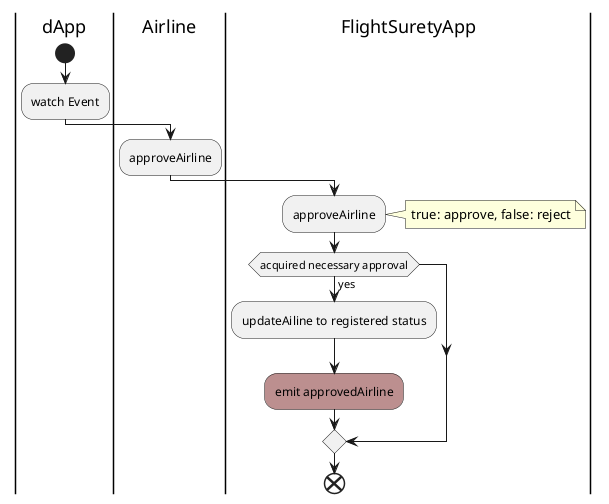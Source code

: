 @startuml
|dApp|
start
:watch Event;
|Airline|
:approveAirline;
|FlightSuretyApp|
:approveAirline;
    note right
        true: approve, false: reject
    end note
if (acquired necessary approval) then (yes)
    ->
    |FlightSuretyApp|
    :updateAiline to registered status;
    #RosyBrown:emit approvedAirline;
endif
end
@enduml
